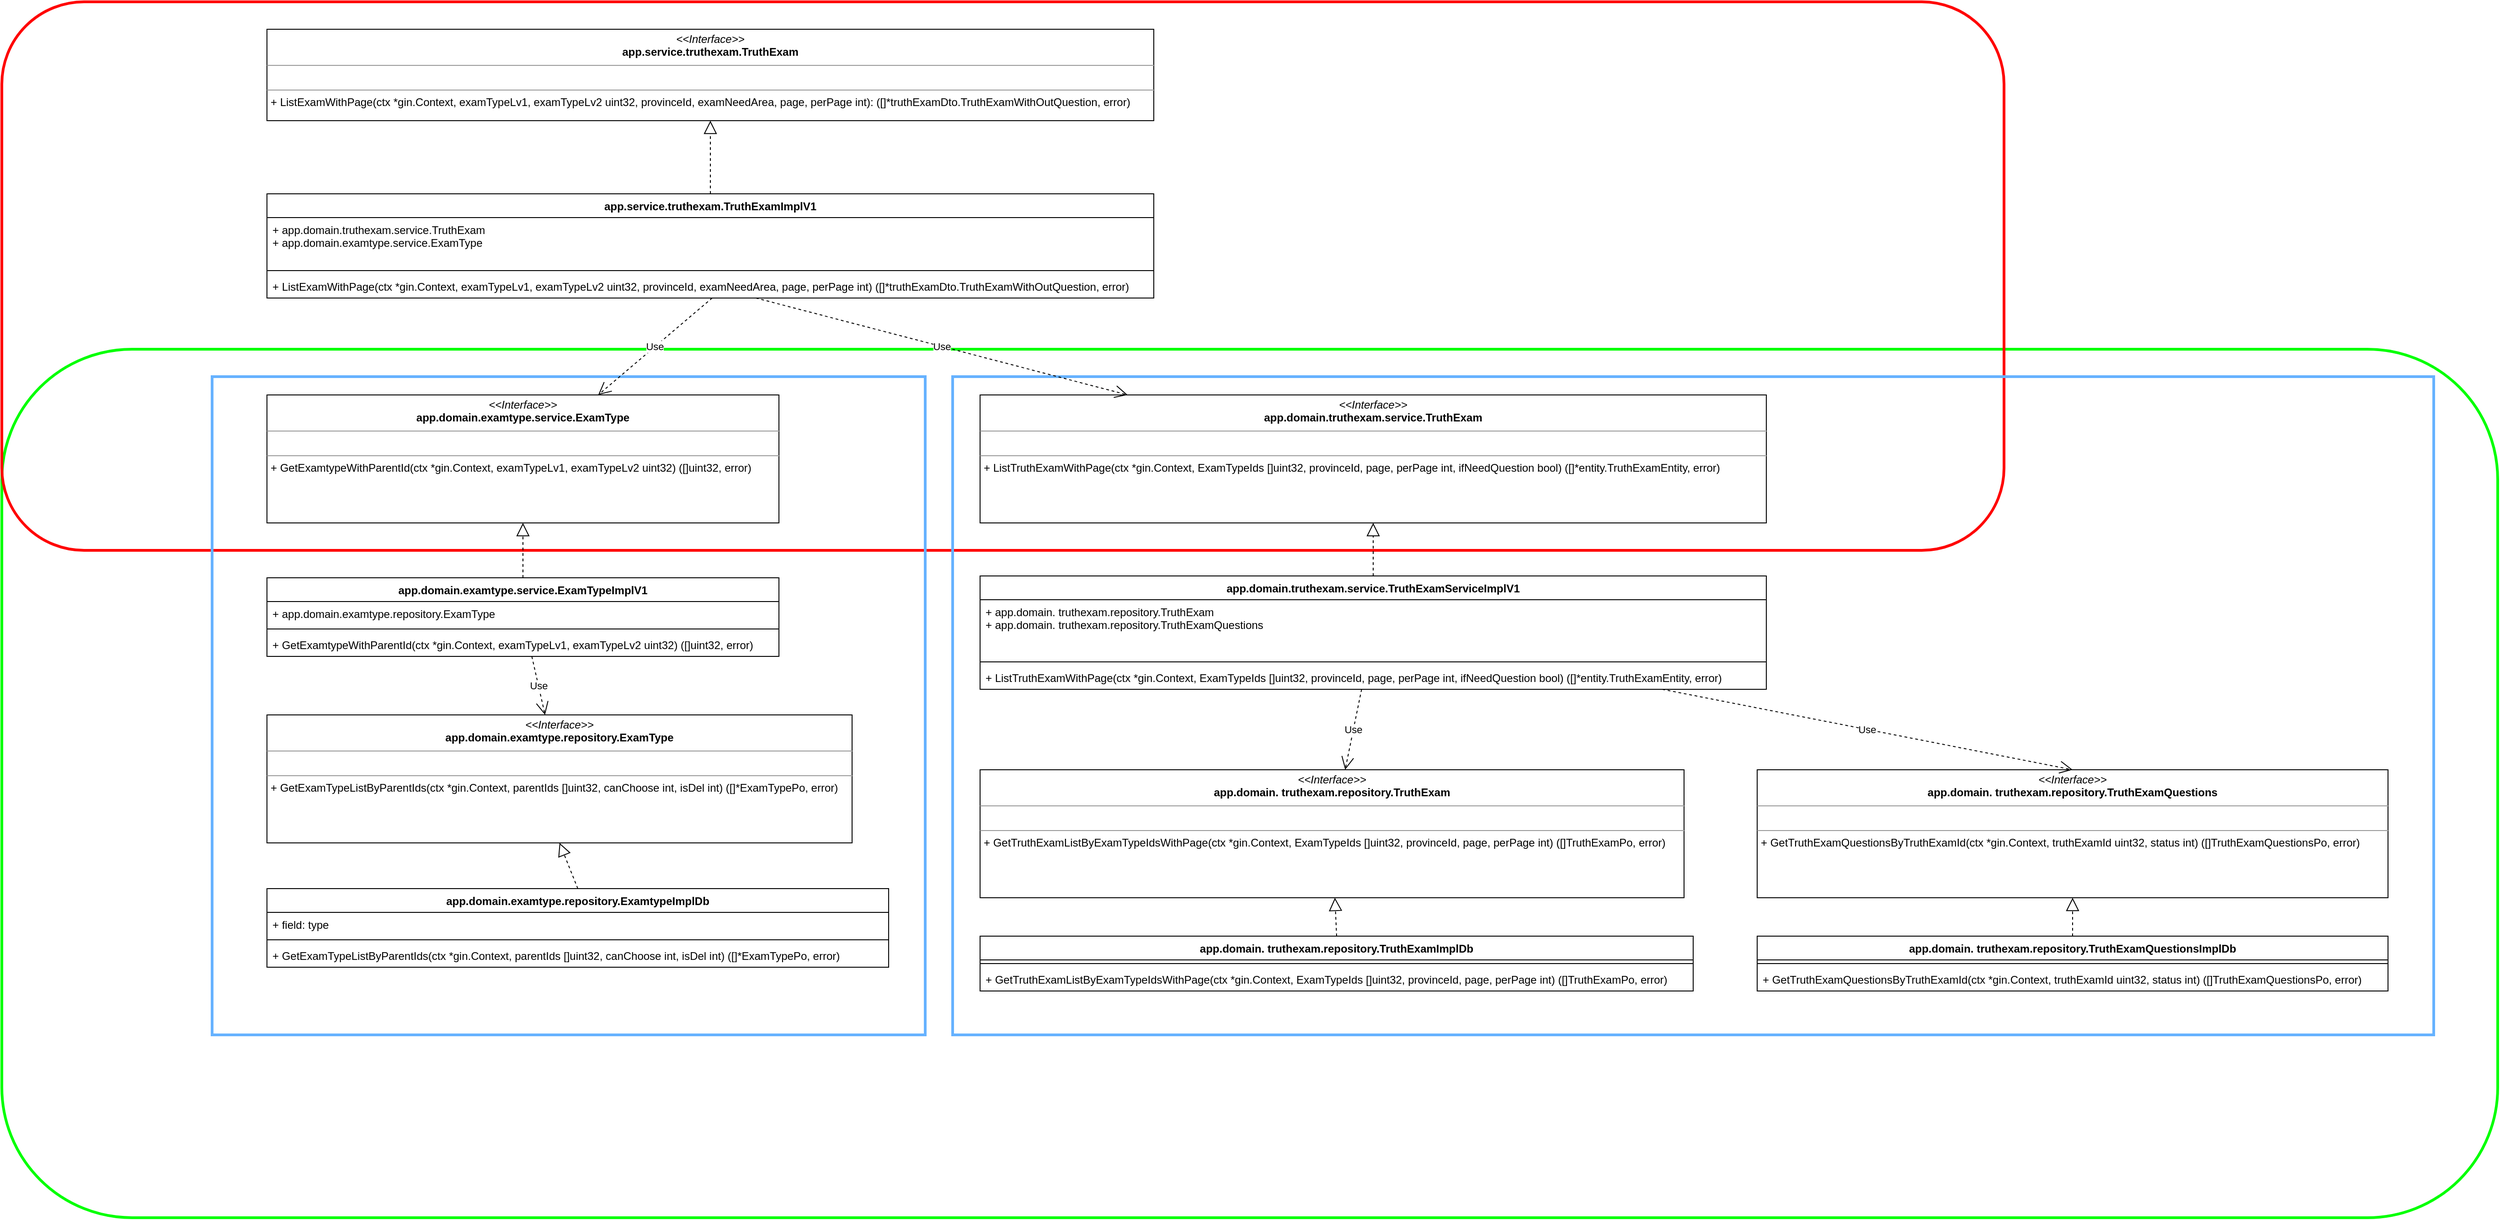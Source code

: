 <mxfile version="14.2.9" type="github">
  <diagram id="C5RBs43oDa-KdzZeNtuy" name="Page-1">
    <mxGraphModel dx="3204" dy="1333" grid="1" gridSize="10" guides="1" tooltips="1" connect="1" arrows="1" fold="1" page="1" pageScale="1" pageWidth="827" pageHeight="1169" math="0" shadow="0">
      <root>
        <mxCell id="WIyWlLk6GJQsqaUBKTNV-0" />
        <mxCell id="WIyWlLk6GJQsqaUBKTNV-1" parent="WIyWlLk6GJQsqaUBKTNV-0" />
        <mxCell id="LYjiTgfoy2OztdyQjs71-56" value="" style="rounded=1;whiteSpace=wrap;html=1;strokeWidth=3;fillColor=none;strokeColor=#00FF00;" vertex="1" parent="WIyWlLk6GJQsqaUBKTNV-1">
          <mxGeometry x="-580" y="410" width="2730" height="950" as="geometry" />
        </mxCell>
        <mxCell id="LYjiTgfoy2OztdyQjs71-55" value="" style="rounded=1;whiteSpace=wrap;html=1;strokeWidth=3;fillColor=none;strokeColor=#FF0000;" vertex="1" parent="WIyWlLk6GJQsqaUBKTNV-1">
          <mxGeometry x="-580" y="30" width="2190" height="600" as="geometry" />
        </mxCell>
        <mxCell id="LYjiTgfoy2OztdyQjs71-54" value="" style="rounded=0;whiteSpace=wrap;html=1;strokeWidth=3;fillColor=none;strokeColor=#66B2FF;" vertex="1" parent="WIyWlLk6GJQsqaUBKTNV-1">
          <mxGeometry x="460" y="440" width="1620" height="720" as="geometry" />
        </mxCell>
        <mxCell id="LYjiTgfoy2OztdyQjs71-53" value="" style="rounded=0;whiteSpace=wrap;html=1;strokeWidth=3;fillColor=none;strokeColor=#66B2FF;" vertex="1" parent="WIyWlLk6GJQsqaUBKTNV-1">
          <mxGeometry x="-350" y="440" width="780" height="720" as="geometry" />
        </mxCell>
        <mxCell id="LYjiTgfoy2OztdyQjs71-4" value="&lt;p style=&quot;margin: 0px ; margin-top: 4px ; text-align: center&quot;&gt;&lt;i&gt;&amp;lt;&amp;lt;Interface&amp;gt;&amp;gt;&lt;/i&gt;&lt;br&gt;&lt;b&gt;app.service.truthexam.TruthExam&lt;/b&gt;&lt;/p&gt;&lt;hr size=&quot;1&quot;&gt;&lt;p style=&quot;margin: 0px ; margin-left: 4px&quot;&gt;&lt;br&gt;&lt;/p&gt;&lt;hr size=&quot;1&quot;&gt;&lt;p style=&quot;margin: 0px ; margin-left: 4px&quot;&gt;+ ListExamWithPage(ctx *gin.Context, examTypeLv1, examTypeLv2 uint32, provinceId, examNeedArea, page, perPage int): ([]*truthExamDto.TruthExamWithOutQuestion, error)&lt;br&gt;&lt;/p&gt;" style="verticalAlign=top;align=left;overflow=fill;fontSize=12;fontFamily=Helvetica;html=1;" vertex="1" parent="WIyWlLk6GJQsqaUBKTNV-1">
          <mxGeometry x="-290" y="60" width="970" height="100" as="geometry" />
        </mxCell>
        <mxCell id="LYjiTgfoy2OztdyQjs71-9" value="app.service.truthexam.TruthExamImplV1" style="swimlane;fontStyle=1;align=center;verticalAlign=top;childLayout=stackLayout;horizontal=1;startSize=26;horizontalStack=0;resizeParent=1;resizeParentMax=0;resizeLast=0;collapsible=1;marginBottom=0;" vertex="1" parent="WIyWlLk6GJQsqaUBKTNV-1">
          <mxGeometry x="-290" y="240" width="970" height="114" as="geometry" />
        </mxCell>
        <mxCell id="LYjiTgfoy2OztdyQjs71-10" value="+ app.domain.truthexam.service.TruthExam&#xa;+ app.domain.examtype.service.ExamType" style="text;strokeColor=none;fillColor=none;align=left;verticalAlign=top;spacingLeft=4;spacingRight=4;overflow=hidden;rotatable=0;points=[[0,0.5],[1,0.5]];portConstraint=eastwest;" vertex="1" parent="LYjiTgfoy2OztdyQjs71-9">
          <mxGeometry y="26" width="970" height="54" as="geometry" />
        </mxCell>
        <mxCell id="LYjiTgfoy2OztdyQjs71-11" value="" style="line;strokeWidth=1;fillColor=none;align=left;verticalAlign=middle;spacingTop=-1;spacingLeft=3;spacingRight=3;rotatable=0;labelPosition=right;points=[];portConstraint=eastwest;" vertex="1" parent="LYjiTgfoy2OztdyQjs71-9">
          <mxGeometry y="80" width="970" height="8" as="geometry" />
        </mxCell>
        <mxCell id="LYjiTgfoy2OztdyQjs71-12" value="+ ListExamWithPage(ctx *gin.Context, examTypeLv1, examTypeLv2 uint32, provinceId, examNeedArea, page, perPage int) ([]*truthExamDto.TruthExamWithOutQuestion, error)" style="text;strokeColor=none;fillColor=none;align=left;verticalAlign=top;spacingLeft=4;spacingRight=4;overflow=hidden;rotatable=0;points=[[0,0.5],[1,0.5]];portConstraint=eastwest;" vertex="1" parent="LYjiTgfoy2OztdyQjs71-9">
          <mxGeometry y="88" width="970" height="26" as="geometry" />
        </mxCell>
        <mxCell id="LYjiTgfoy2OztdyQjs71-15" value="" style="endArrow=block;dashed=1;endFill=0;endSize=12;html=1;entryX=0.5;entryY=1;entryDx=0;entryDy=0;exitX=0.5;exitY=0;exitDx=0;exitDy=0;" edge="1" parent="WIyWlLk6GJQsqaUBKTNV-1" source="LYjiTgfoy2OztdyQjs71-9" target="LYjiTgfoy2OztdyQjs71-4">
          <mxGeometry width="160" relative="1" as="geometry">
            <mxPoint x="330" y="410" as="sourcePoint" />
            <mxPoint x="490" y="410" as="targetPoint" />
          </mxGeometry>
        </mxCell>
        <mxCell id="LYjiTgfoy2OztdyQjs71-16" value="&lt;p style=&quot;margin: 0px ; margin-top: 4px ; text-align: center&quot;&gt;&lt;i&gt;&amp;lt;&amp;lt;Interface&amp;gt;&amp;gt;&lt;/i&gt;&lt;br&gt;&lt;span style=&quot;text-align: left&quot;&gt;&lt;b&gt;app.domain.examtype.service.ExamType&lt;/b&gt;&lt;/span&gt;&lt;br&gt;&lt;/p&gt;&lt;hr size=&quot;1&quot;&gt;&lt;p style=&quot;margin: 0px ; margin-left: 4px&quot;&gt;&lt;br&gt;&lt;/p&gt;&lt;hr size=&quot;1&quot;&gt;&lt;p style=&quot;margin: 0px ; margin-left: 4px&quot;&gt;+&amp;nbsp;GetExamtypeWithParentId(ctx *gin.Context, examTypeLv1, examTypeLv2 uint32) ([]uint32, error)&lt;/p&gt;" style="verticalAlign=top;align=left;overflow=fill;fontSize=12;fontFamily=Helvetica;html=1;" vertex="1" parent="WIyWlLk6GJQsqaUBKTNV-1">
          <mxGeometry x="-290" y="460" width="560" height="140" as="geometry" />
        </mxCell>
        <mxCell id="LYjiTgfoy2OztdyQjs71-17" value="Use" style="endArrow=open;endSize=12;dashed=1;html=1;exitX=0.502;exitY=1;exitDx=0;exitDy=0;exitPerimeter=0;" edge="1" parent="WIyWlLk6GJQsqaUBKTNV-1" source="LYjiTgfoy2OztdyQjs71-12" target="LYjiTgfoy2OztdyQjs71-16">
          <mxGeometry width="160" relative="1" as="geometry">
            <mxPoint x="330" y="410" as="sourcePoint" />
            <mxPoint x="490" y="410" as="targetPoint" />
          </mxGeometry>
        </mxCell>
        <mxCell id="LYjiTgfoy2OztdyQjs71-18" value="app.domain.examtype.service.ExamTypeImplV1" style="swimlane;fontStyle=1;align=center;verticalAlign=top;childLayout=stackLayout;horizontal=1;startSize=26;horizontalStack=0;resizeParent=1;resizeParentMax=0;resizeLast=0;collapsible=1;marginBottom=0;" vertex="1" parent="WIyWlLk6GJQsqaUBKTNV-1">
          <mxGeometry x="-290" y="660" width="560" height="86" as="geometry" />
        </mxCell>
        <mxCell id="LYjiTgfoy2OztdyQjs71-19" value="+ app.domain.examtype.repository.ExamType" style="text;align=left;verticalAlign=top;spacingLeft=4;spacingRight=4;overflow=hidden;rotatable=0;points=[[0,0.5],[1,0.5]];portConstraint=eastwest;" vertex="1" parent="LYjiTgfoy2OztdyQjs71-18">
          <mxGeometry y="26" width="560" height="26" as="geometry" />
        </mxCell>
        <mxCell id="LYjiTgfoy2OztdyQjs71-20" value="" style="line;strokeWidth=1;fillColor=none;align=left;verticalAlign=middle;spacingTop=-1;spacingLeft=3;spacingRight=3;rotatable=0;labelPosition=right;points=[];portConstraint=eastwest;" vertex="1" parent="LYjiTgfoy2OztdyQjs71-18">
          <mxGeometry y="52" width="560" height="8" as="geometry" />
        </mxCell>
        <mxCell id="LYjiTgfoy2OztdyQjs71-21" value="+ GetExamtypeWithParentId(ctx *gin.Context, examTypeLv1, examTypeLv2 uint32) ([]uint32, error)" style="text;strokeColor=none;fillColor=none;align=left;verticalAlign=top;spacingLeft=4;spacingRight=4;overflow=hidden;rotatable=0;points=[[0,0.5],[1,0.5]];portConstraint=eastwest;" vertex="1" parent="LYjiTgfoy2OztdyQjs71-18">
          <mxGeometry y="60" width="560" height="26" as="geometry" />
        </mxCell>
        <mxCell id="LYjiTgfoy2OztdyQjs71-22" value="" style="endArrow=block;dashed=1;endFill=0;endSize=12;html=1;entryX=0.5;entryY=1;entryDx=0;entryDy=0;exitX=0.5;exitY=0;exitDx=0;exitDy=0;" edge="1" parent="WIyWlLk6GJQsqaUBKTNV-1" source="LYjiTgfoy2OztdyQjs71-18" target="LYjiTgfoy2OztdyQjs71-16">
          <mxGeometry width="160" relative="1" as="geometry">
            <mxPoint x="330" y="530" as="sourcePoint" />
            <mxPoint x="490" y="530" as="targetPoint" />
          </mxGeometry>
        </mxCell>
        <mxCell id="LYjiTgfoy2OztdyQjs71-23" value="&lt;p style=&quot;margin: 0px ; margin-top: 4px ; text-align: center&quot;&gt;&lt;i&gt;&amp;lt;&amp;lt;Interface&amp;gt;&amp;gt;&lt;/i&gt;&lt;br&gt;&lt;span style=&quot;text-align: left&quot;&gt;&lt;b&gt;app.domain.examtype.repository.ExamType&lt;/b&gt;&lt;/span&gt;&lt;br&gt;&lt;/p&gt;&lt;hr size=&quot;1&quot;&gt;&lt;p style=&quot;margin: 0px ; margin-left: 4px&quot;&gt;&lt;br&gt;&lt;/p&gt;&lt;hr size=&quot;1&quot;&gt;&lt;p style=&quot;margin: 0px ; margin-left: 4px&quot;&gt;+&amp;nbsp;GetExamTypeListByParentIds(ctx *gin.Context, parentIds []uint32, canChoose int, isDel int) ([]*ExamTypePo, error)&lt;/p&gt;" style="verticalAlign=top;align=left;overflow=fill;fontSize=12;fontFamily=Helvetica;html=1;" vertex="1" parent="WIyWlLk6GJQsqaUBKTNV-1">
          <mxGeometry x="-290" y="810" width="640" height="140" as="geometry" />
        </mxCell>
        <mxCell id="LYjiTgfoy2OztdyQjs71-24" value="Use" style="endArrow=open;endSize=12;dashed=1;html=1;" edge="1" parent="WIyWlLk6GJQsqaUBKTNV-1" source="LYjiTgfoy2OztdyQjs71-18" target="LYjiTgfoy2OztdyQjs71-23">
          <mxGeometry width="160" relative="1" as="geometry">
            <mxPoint x="330" y="760" as="sourcePoint" />
            <mxPoint x="490" y="760" as="targetPoint" />
          </mxGeometry>
        </mxCell>
        <mxCell id="LYjiTgfoy2OztdyQjs71-25" value="app.domain.examtype.repository.ExamtypeImplDb" style="swimlane;fontStyle=1;align=center;verticalAlign=top;childLayout=stackLayout;horizontal=1;startSize=26;horizontalStack=0;resizeParent=1;resizeParentMax=0;resizeLast=0;collapsible=1;marginBottom=0;" vertex="1" parent="WIyWlLk6GJQsqaUBKTNV-1">
          <mxGeometry x="-290" y="1000" width="680" height="86" as="geometry" />
        </mxCell>
        <mxCell id="LYjiTgfoy2OztdyQjs71-26" value="+ field: type" style="text;strokeColor=none;fillColor=none;align=left;verticalAlign=top;spacingLeft=4;spacingRight=4;overflow=hidden;rotatable=0;points=[[0,0.5],[1,0.5]];portConstraint=eastwest;" vertex="1" parent="LYjiTgfoy2OztdyQjs71-25">
          <mxGeometry y="26" width="680" height="26" as="geometry" />
        </mxCell>
        <mxCell id="LYjiTgfoy2OztdyQjs71-27" value="" style="line;strokeWidth=1;fillColor=none;align=left;verticalAlign=middle;spacingTop=-1;spacingLeft=3;spacingRight=3;rotatable=0;labelPosition=right;points=[];portConstraint=eastwest;" vertex="1" parent="LYjiTgfoy2OztdyQjs71-25">
          <mxGeometry y="52" width="680" height="8" as="geometry" />
        </mxCell>
        <mxCell id="LYjiTgfoy2OztdyQjs71-28" value="+ GetExamTypeListByParentIds(ctx *gin.Context, parentIds []uint32, canChoose int, isDel int) ([]*ExamTypePo, error)" style="text;strokeColor=none;fillColor=none;align=left;verticalAlign=top;spacingLeft=4;spacingRight=4;overflow=hidden;rotatable=0;points=[[0,0.5],[1,0.5]];portConstraint=eastwest;" vertex="1" parent="LYjiTgfoy2OztdyQjs71-25">
          <mxGeometry y="60" width="680" height="26" as="geometry" />
        </mxCell>
        <mxCell id="LYjiTgfoy2OztdyQjs71-29" value="" style="endArrow=block;dashed=1;endFill=0;endSize=12;html=1;exitX=0.5;exitY=0;exitDx=0;exitDy=0;entryX=0.5;entryY=1;entryDx=0;entryDy=0;" edge="1" parent="WIyWlLk6GJQsqaUBKTNV-1" source="LYjiTgfoy2OztdyQjs71-25" target="LYjiTgfoy2OztdyQjs71-23">
          <mxGeometry width="160" relative="1" as="geometry">
            <mxPoint x="330" y="890" as="sourcePoint" />
            <mxPoint x="490" y="890" as="targetPoint" />
          </mxGeometry>
        </mxCell>
        <mxCell id="LYjiTgfoy2OztdyQjs71-30" value="&lt;p style=&quot;margin: 0px ; margin-top: 4px ; text-align: center&quot;&gt;&lt;i&gt;&amp;lt;&amp;lt;Interface&amp;gt;&amp;gt;&lt;/i&gt;&lt;br&gt;&lt;b style=&quot;text-align: left&quot;&gt;app.domain.truthexam.service.TruthExam&lt;/b&gt;&lt;br&gt;&lt;/p&gt;&lt;hr size=&quot;1&quot;&gt;&lt;p style=&quot;margin: 0px ; margin-left: 4px&quot;&gt;&lt;br&gt;&lt;/p&gt;&lt;hr size=&quot;1&quot;&gt;&lt;p style=&quot;margin: 0px ; margin-left: 4px&quot;&gt;+&amp;nbsp;ListTruthExamWithPage(ctx *gin.Context, ExamTypeIds []uint32, provinceId, page, perPage int, ifNeedQuestion bool) ([]*entity.TruthExamEntity, error)&lt;/p&gt;" style="verticalAlign=top;align=left;overflow=fill;fontSize=12;fontFamily=Helvetica;html=1;" vertex="1" parent="WIyWlLk6GJQsqaUBKTNV-1">
          <mxGeometry x="490" y="460" width="860" height="140" as="geometry" />
        </mxCell>
        <mxCell id="LYjiTgfoy2OztdyQjs71-32" value="Use" style="endArrow=open;endSize=12;dashed=1;html=1;" edge="1" parent="WIyWlLk6GJQsqaUBKTNV-1" source="LYjiTgfoy2OztdyQjs71-12" target="LYjiTgfoy2OztdyQjs71-30">
          <mxGeometry width="160" relative="1" as="geometry">
            <mxPoint x="430" y="560" as="sourcePoint" />
            <mxPoint x="590" y="560" as="targetPoint" />
          </mxGeometry>
        </mxCell>
        <mxCell id="LYjiTgfoy2OztdyQjs71-33" value="app.domain.truthexam.service.TruthExamServiceImplV1" style="swimlane;fontStyle=1;align=center;verticalAlign=top;childLayout=stackLayout;horizontal=1;startSize=26;horizontalStack=0;resizeParent=1;resizeParentMax=0;resizeLast=0;collapsible=1;marginBottom=0;" vertex="1" parent="WIyWlLk6GJQsqaUBKTNV-1">
          <mxGeometry x="490" y="658" width="860" height="124" as="geometry" />
        </mxCell>
        <mxCell id="LYjiTgfoy2OztdyQjs71-34" value="+ app.domain. truthexam.repository.TruthExam&#xa;+ app.domain. truthexam.repository.TruthExamQuestions" style="text;strokeColor=none;fillColor=none;align=left;verticalAlign=top;spacingLeft=4;spacingRight=4;overflow=hidden;rotatable=0;points=[[0,0.5],[1,0.5]];portConstraint=eastwest;" vertex="1" parent="LYjiTgfoy2OztdyQjs71-33">
          <mxGeometry y="26" width="860" height="64" as="geometry" />
        </mxCell>
        <mxCell id="LYjiTgfoy2OztdyQjs71-35" value="" style="line;strokeWidth=1;fillColor=none;align=left;verticalAlign=middle;spacingTop=-1;spacingLeft=3;spacingRight=3;rotatable=0;labelPosition=right;points=[];portConstraint=eastwest;" vertex="1" parent="LYjiTgfoy2OztdyQjs71-33">
          <mxGeometry y="90" width="860" height="8" as="geometry" />
        </mxCell>
        <mxCell id="LYjiTgfoy2OztdyQjs71-36" value="+ ListTruthExamWithPage(ctx *gin.Context, ExamTypeIds []uint32, provinceId, page, perPage int, ifNeedQuestion bool) ([]*entity.TruthExamEntity, error)" style="text;strokeColor=none;fillColor=none;align=left;verticalAlign=top;spacingLeft=4;spacingRight=4;overflow=hidden;rotatable=0;points=[[0,0.5],[1,0.5]];portConstraint=eastwest;" vertex="1" parent="LYjiTgfoy2OztdyQjs71-33">
          <mxGeometry y="98" width="860" height="26" as="geometry" />
        </mxCell>
        <mxCell id="LYjiTgfoy2OztdyQjs71-37" value="" style="endArrow=block;dashed=1;endFill=0;endSize=12;html=1;exitX=0.5;exitY=0;exitDx=0;exitDy=0;" edge="1" parent="WIyWlLk6GJQsqaUBKTNV-1" source="LYjiTgfoy2OztdyQjs71-33" target="LYjiTgfoy2OztdyQjs71-30">
          <mxGeometry width="160" relative="1" as="geometry">
            <mxPoint x="590" y="680" as="sourcePoint" />
            <mxPoint x="750" y="680" as="targetPoint" />
          </mxGeometry>
        </mxCell>
        <mxCell id="LYjiTgfoy2OztdyQjs71-38" value="&lt;p style=&quot;margin: 0px ; margin-top: 4px ; text-align: center&quot;&gt;&lt;i&gt;&amp;lt;&amp;lt;Interface&amp;gt;&amp;gt;&lt;/i&gt;&lt;br&gt;&lt;span style=&quot;text-align: left&quot;&gt;&lt;b&gt;app.domain.&amp;nbsp;truthexam.repository.TruthExam&lt;/b&gt;&lt;/span&gt;&lt;br&gt;&lt;/p&gt;&lt;hr size=&quot;1&quot;&gt;&lt;p style=&quot;margin: 0px ; margin-left: 4px&quot;&gt;&lt;br&gt;&lt;/p&gt;&lt;hr size=&quot;1&quot;&gt;&lt;p style=&quot;margin: 0px ; margin-left: 4px&quot;&gt;+ GetTruthExamListByExamTypeIdsWithPage(ctx *gin.Context, ExamTypeIds []uint32, provinceId, page, perPage int) ([]TruthExamPo, error)&lt;br&gt;&lt;/p&gt;" style="verticalAlign=top;align=left;overflow=fill;fontSize=12;fontFamily=Helvetica;html=1;" vertex="1" parent="WIyWlLk6GJQsqaUBKTNV-1">
          <mxGeometry x="490" y="870" width="770" height="140" as="geometry" />
        </mxCell>
        <mxCell id="LYjiTgfoy2OztdyQjs71-39" value="&lt;p style=&quot;margin: 0px ; margin-top: 4px ; text-align: center&quot;&gt;&lt;i&gt;&amp;lt;&amp;lt;Interface&amp;gt;&amp;gt;&lt;/i&gt;&lt;br&gt;&lt;span style=&quot;text-align: left&quot;&gt;&lt;b&gt;app.domain.&amp;nbsp;truthexam.repository.TruthExamQuestions&lt;/b&gt;&lt;/span&gt;&lt;br&gt;&lt;/p&gt;&lt;hr size=&quot;1&quot;&gt;&lt;p style=&quot;margin: 0px ; margin-left: 4px&quot;&gt;&lt;br&gt;&lt;/p&gt;&lt;hr size=&quot;1&quot;&gt;&lt;p style=&quot;margin: 0px ; margin-left: 4px&quot;&gt;+&amp;nbsp;GetTruthExamQuestionsByTruthExamId(ctx *gin.Context, truthExamId uint32, status int) ([]TruthExamQuestionsPo, error)&lt;/p&gt;" style="verticalAlign=top;align=left;overflow=fill;fontSize=12;fontFamily=Helvetica;html=1;" vertex="1" parent="WIyWlLk6GJQsqaUBKTNV-1">
          <mxGeometry x="1340" y="870" width="690" height="140" as="geometry" />
        </mxCell>
        <mxCell id="LYjiTgfoy2OztdyQjs71-40" value="Use" style="endArrow=open;endSize=12;dashed=1;html=1;entryX=0.5;entryY=0;entryDx=0;entryDy=0;" edge="1" parent="WIyWlLk6GJQsqaUBKTNV-1" source="LYjiTgfoy2OztdyQjs71-33" target="LYjiTgfoy2OztdyQjs71-39">
          <mxGeometry width="160" relative="1" as="geometry">
            <mxPoint x="980" y="750" as="sourcePoint" />
            <mxPoint x="1140" y="750" as="targetPoint" />
          </mxGeometry>
        </mxCell>
        <mxCell id="LYjiTgfoy2OztdyQjs71-41" value="Use" style="endArrow=open;endSize=12;dashed=1;html=1;" edge="1" parent="WIyWlLk6GJQsqaUBKTNV-1" source="LYjiTgfoy2OztdyQjs71-33" target="LYjiTgfoy2OztdyQjs71-38">
          <mxGeometry width="160" relative="1" as="geometry">
            <mxPoint x="980" y="750" as="sourcePoint" />
            <mxPoint x="1140" y="750" as="targetPoint" />
          </mxGeometry>
        </mxCell>
        <mxCell id="LYjiTgfoy2OztdyQjs71-43" value="app.domain. truthexam.repository.TruthExamImplDb" style="swimlane;fontStyle=1;align=center;verticalAlign=top;childLayout=stackLayout;horizontal=1;startSize=26;horizontalStack=0;resizeParent=1;resizeParentMax=0;resizeLast=0;collapsible=1;marginBottom=0;" vertex="1" parent="WIyWlLk6GJQsqaUBKTNV-1">
          <mxGeometry x="490" y="1052" width="780" height="60" as="geometry" />
        </mxCell>
        <mxCell id="LYjiTgfoy2OztdyQjs71-45" value="" style="line;strokeWidth=1;fillColor=none;align=left;verticalAlign=middle;spacingTop=-1;spacingLeft=3;spacingRight=3;rotatable=0;labelPosition=right;points=[];portConstraint=eastwest;" vertex="1" parent="LYjiTgfoy2OztdyQjs71-43">
          <mxGeometry y="26" width="780" height="8" as="geometry" />
        </mxCell>
        <mxCell id="LYjiTgfoy2OztdyQjs71-46" value="+ GetTruthExamListByExamTypeIdsWithPage(ctx *gin.Context, ExamTypeIds []uint32, provinceId, page, perPage int) ([]TruthExamPo, error)" style="text;strokeColor=none;fillColor=none;align=left;verticalAlign=top;spacingLeft=4;spacingRight=4;overflow=hidden;rotatable=0;points=[[0,0.5],[1,0.5]];portConstraint=eastwest;" vertex="1" parent="LYjiTgfoy2OztdyQjs71-43">
          <mxGeometry y="34" width="780" height="26" as="geometry" />
        </mxCell>
        <mxCell id="LYjiTgfoy2OztdyQjs71-47" value="" style="endArrow=block;dashed=1;endFill=0;endSize=12;html=1;exitX=0.5;exitY=0;exitDx=0;exitDy=0;" edge="1" parent="WIyWlLk6GJQsqaUBKTNV-1" source="LYjiTgfoy2OztdyQjs71-43" target="LYjiTgfoy2OztdyQjs71-38">
          <mxGeometry width="160" relative="1" as="geometry">
            <mxPoint x="880" y="900" as="sourcePoint" />
            <mxPoint x="1040" y="900" as="targetPoint" />
          </mxGeometry>
        </mxCell>
        <mxCell id="LYjiTgfoy2OztdyQjs71-48" value="app.domain. truthexam.repository.TruthExamQuestionsImplDb" style="swimlane;fontStyle=1;align=center;verticalAlign=top;childLayout=stackLayout;horizontal=1;startSize=26;horizontalStack=0;resizeParent=1;resizeParentMax=0;resizeLast=0;collapsible=1;marginBottom=0;" vertex="1" parent="WIyWlLk6GJQsqaUBKTNV-1">
          <mxGeometry x="1340" y="1052" width="690" height="60" as="geometry" />
        </mxCell>
        <mxCell id="LYjiTgfoy2OztdyQjs71-50" value="" style="line;strokeWidth=1;fillColor=none;align=left;verticalAlign=middle;spacingTop=-1;spacingLeft=3;spacingRight=3;rotatable=0;labelPosition=right;points=[];portConstraint=eastwest;" vertex="1" parent="LYjiTgfoy2OztdyQjs71-48">
          <mxGeometry y="26" width="690" height="8" as="geometry" />
        </mxCell>
        <mxCell id="LYjiTgfoy2OztdyQjs71-51" value="+ GetTruthExamQuestionsByTruthExamId(ctx *gin.Context, truthExamId uint32, status int) ([]TruthExamQuestionsPo, error)" style="text;strokeColor=none;fillColor=none;align=left;verticalAlign=top;spacingLeft=4;spacingRight=4;overflow=hidden;rotatable=0;points=[[0,0.5],[1,0.5]];portConstraint=eastwest;" vertex="1" parent="LYjiTgfoy2OztdyQjs71-48">
          <mxGeometry y="34" width="690" height="26" as="geometry" />
        </mxCell>
        <mxCell id="LYjiTgfoy2OztdyQjs71-52" value="" style="endArrow=block;dashed=1;endFill=0;endSize=12;html=1;" edge="1" parent="WIyWlLk6GJQsqaUBKTNV-1" source="LYjiTgfoy2OztdyQjs71-48" target="LYjiTgfoy2OztdyQjs71-39">
          <mxGeometry width="160" relative="1" as="geometry">
            <mxPoint x="1540" y="900" as="sourcePoint" />
            <mxPoint x="1700" y="900" as="targetPoint" />
          </mxGeometry>
        </mxCell>
      </root>
    </mxGraphModel>
  </diagram>
</mxfile>
